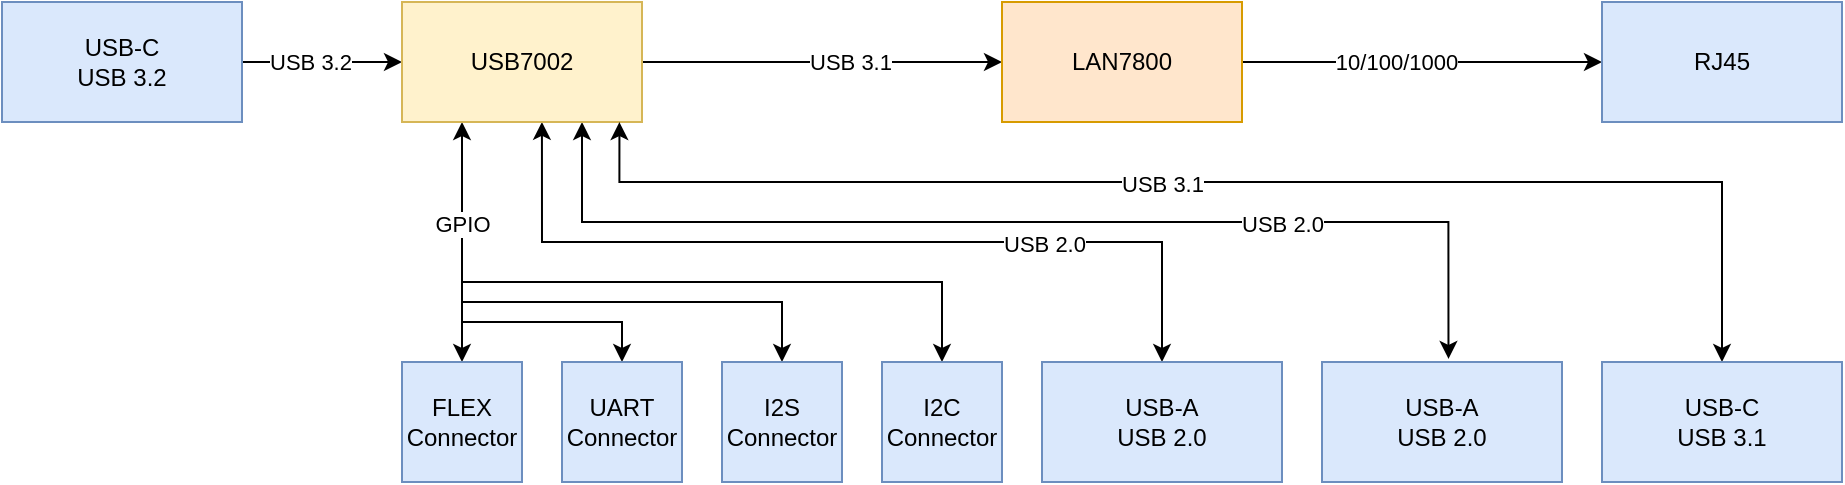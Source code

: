 <mxfile version="20.8.16" type="device"><diagram name="Page-1" id="eM03eiJpHEP8nWIyhxbc"><mxGraphModel dx="978" dy="571" grid="1" gridSize="10" guides="1" tooltips="1" connect="1" arrows="1" fold="1" page="1" pageScale="1" pageWidth="850" pageHeight="1100" math="0" shadow="0"><root><mxCell id="0"/><mxCell id="1" parent="0"/><mxCell id="qbb4gIfr9cdUl_cZGjGj-31" value="" style="edgeStyle=orthogonalEdgeStyle;rounded=0;orthogonalLoop=1;jettySize=auto;html=1;" parent="1" source="qbb4gIfr9cdUl_cZGjGj-7" target="qbb4gIfr9cdUl_cZGjGj-8" edge="1"><mxGeometry relative="1" as="geometry"/></mxCell><mxCell id="qbb4gIfr9cdUl_cZGjGj-32" value="USB 3.2" style="edgeLabel;html=1;align=center;verticalAlign=middle;resizable=0;points=[];" parent="qbb4gIfr9cdUl_cZGjGj-31" vertex="1" connectable="0"><mxGeometry x="-0.144" y="-1" relative="1" as="geometry"><mxPoint y="-1" as="offset"/></mxGeometry></mxCell><mxCell id="qbb4gIfr9cdUl_cZGjGj-7" value="USB-C&lt;br&gt;USB 3.2" style="rounded=0;whiteSpace=wrap;html=1;fillColor=#dae8fc;strokeColor=#6c8ebf;" parent="1" vertex="1"><mxGeometry width="120" height="60" as="geometry"/></mxCell><mxCell id="qbb4gIfr9cdUl_cZGjGj-33" value="" style="edgeStyle=orthogonalEdgeStyle;rounded=0;orthogonalLoop=1;jettySize=auto;html=1;entryX=0;entryY=0.5;entryDx=0;entryDy=0;" parent="1" source="qbb4gIfr9cdUl_cZGjGj-8" target="qbb4gIfr9cdUl_cZGjGj-10" edge="1"><mxGeometry relative="1" as="geometry"><mxPoint x="400" y="30" as="targetPoint"/></mxGeometry></mxCell><mxCell id="qbb4gIfr9cdUl_cZGjGj-34" value="USB 3.1" style="edgeLabel;html=1;align=center;verticalAlign=middle;resizable=0;points=[];" parent="qbb4gIfr9cdUl_cZGjGj-33" vertex="1" connectable="0"><mxGeometry x="0.275" y="2" relative="1" as="geometry"><mxPoint x="-11" y="2" as="offset"/></mxGeometry></mxCell><mxCell id="qbb4gIfr9cdUl_cZGjGj-40" style="edgeStyle=orthogonalEdgeStyle;rounded=0;orthogonalLoop=1;jettySize=auto;html=1;exitX=0.25;exitY=1;exitDx=0;exitDy=0;entryX=0.5;entryY=0;entryDx=0;entryDy=0;startArrow=classic;startFill=1;" parent="1" source="qbb4gIfr9cdUl_cZGjGj-8" target="qbb4gIfr9cdUl_cZGjGj-26" edge="1"><mxGeometry relative="1" as="geometry"/></mxCell><mxCell id="qbb4gIfr9cdUl_cZGjGj-54" value="GPIO" style="edgeLabel;html=1;align=center;verticalAlign=middle;resizable=0;points=[];" parent="qbb4gIfr9cdUl_cZGjGj-40" vertex="1" connectable="0"><mxGeometry x="-0.339" y="1" relative="1" as="geometry"><mxPoint x="-1" y="11" as="offset"/></mxGeometry></mxCell><mxCell id="qbb4gIfr9cdUl_cZGjGj-44" style="edgeStyle=orthogonalEdgeStyle;rounded=0;orthogonalLoop=1;jettySize=auto;html=1;exitX=0.583;exitY=0.999;exitDx=0;exitDy=0;entryX=0.5;entryY=0;entryDx=0;entryDy=0;startArrow=classic;startFill=1;endArrow=classic;endFill=1;exitPerimeter=0;" parent="1" source="qbb4gIfr9cdUl_cZGjGj-8" target="qbb4gIfr9cdUl_cZGjGj-14" edge="1"><mxGeometry relative="1" as="geometry"><Array as="points"><mxPoint x="270" y="120"/><mxPoint x="580" y="120"/></Array></mxGeometry></mxCell><mxCell id="qbb4gIfr9cdUl_cZGjGj-53" value="USB 2.0" style="edgeLabel;html=1;align=center;verticalAlign=middle;resizable=0;points=[];" parent="qbb4gIfr9cdUl_cZGjGj-44" vertex="1" connectable="0"><mxGeometry x="0.55" y="-1" relative="1" as="geometry"><mxPoint x="-23" as="offset"/></mxGeometry></mxCell><mxCell id="qbb4gIfr9cdUl_cZGjGj-45" style="edgeStyle=orthogonalEdgeStyle;rounded=0;orthogonalLoop=1;jettySize=auto;html=1;exitX=0.75;exitY=1;exitDx=0;exitDy=0;entryX=0.527;entryY=-0.026;entryDx=0;entryDy=0;entryPerimeter=0;startArrow=classic;startFill=1;endArrow=classic;endFill=1;" parent="1" source="qbb4gIfr9cdUl_cZGjGj-8" target="qbb4gIfr9cdUl_cZGjGj-13" edge="1"><mxGeometry relative="1" as="geometry"><Array as="points"><mxPoint x="290" y="110"/><mxPoint x="723" y="110"/></Array></mxGeometry></mxCell><mxCell id="qbb4gIfr9cdUl_cZGjGj-52" value="USB 2.0" style="edgeLabel;html=1;align=center;verticalAlign=middle;resizable=0;points=[];" parent="qbb4gIfr9cdUl_cZGjGj-45" vertex="1" connectable="0"><mxGeometry x="0.465" y="-1" relative="1" as="geometry"><mxPoint x="-4" as="offset"/></mxGeometry></mxCell><mxCell id="qbb4gIfr9cdUl_cZGjGj-8" value="USB7002" style="rounded=0;whiteSpace=wrap;html=1;fillColor=#fff2cc;strokeColor=#d6b656;" parent="1" vertex="1"><mxGeometry x="200" width="120" height="60" as="geometry"/></mxCell><mxCell id="qbb4gIfr9cdUl_cZGjGj-37" value="" style="edgeStyle=orthogonalEdgeStyle;rounded=0;orthogonalLoop=1;jettySize=auto;html=1;" parent="1" source="qbb4gIfr9cdUl_cZGjGj-10" target="qbb4gIfr9cdUl_cZGjGj-11" edge="1"><mxGeometry relative="1" as="geometry"/></mxCell><mxCell id="qbb4gIfr9cdUl_cZGjGj-38" value="10/100/1000" style="edgeLabel;html=1;align=center;verticalAlign=middle;resizable=0;points=[];" parent="qbb4gIfr9cdUl_cZGjGj-37" vertex="1" connectable="0"><mxGeometry x="-0.15" relative="1" as="geometry"><mxPoint as="offset"/></mxGeometry></mxCell><mxCell id="qbb4gIfr9cdUl_cZGjGj-10" value="LAN7800" style="rounded=0;whiteSpace=wrap;html=1;fillColor=#ffe6cc;strokeColor=#d79b00;" parent="1" vertex="1"><mxGeometry x="500" width="120" height="60" as="geometry"/></mxCell><mxCell id="qbb4gIfr9cdUl_cZGjGj-11" value="RJ45" style="rounded=0;whiteSpace=wrap;html=1;fillColor=#dae8fc;strokeColor=#6c8ebf;" parent="1" vertex="1"><mxGeometry x="800" width="120" height="60" as="geometry"/></mxCell><mxCell id="qbb4gIfr9cdUl_cZGjGj-46" style="edgeStyle=orthogonalEdgeStyle;rounded=0;orthogonalLoop=1;jettySize=auto;html=1;exitX=0.5;exitY=0;exitDx=0;exitDy=0;startArrow=classic;startFill=1;endArrow=classic;endFill=1;entryX=0.906;entryY=1.001;entryDx=0;entryDy=0;entryPerimeter=0;" parent="1" source="qbb4gIfr9cdUl_cZGjGj-12" target="qbb4gIfr9cdUl_cZGjGj-8" edge="1"><mxGeometry relative="1" as="geometry"><mxPoint x="470" y="90" as="targetPoint"/><Array as="points"><mxPoint x="860" y="90"/><mxPoint x="309" y="90"/></Array></mxGeometry></mxCell><mxCell id="qbb4gIfr9cdUl_cZGjGj-50" value="USB 3.1" style="edgeLabel;html=1;align=center;verticalAlign=middle;resizable=0;points=[];" parent="qbb4gIfr9cdUl_cZGjGj-46" vertex="1" connectable="0"><mxGeometry x="0.216" y="1" relative="1" as="geometry"><mxPoint x="38" as="offset"/></mxGeometry></mxCell><mxCell id="qbb4gIfr9cdUl_cZGjGj-12" value="USB-C&lt;br&gt;USB 3.1" style="rounded=0;whiteSpace=wrap;html=1;fillColor=#dae8fc;strokeColor=#6c8ebf;" parent="1" vertex="1"><mxGeometry x="800" y="180" width="120" height="60" as="geometry"/></mxCell><mxCell id="qbb4gIfr9cdUl_cZGjGj-13" value="USB-A&lt;br&gt;USB 2.0" style="rounded=0;whiteSpace=wrap;html=1;fillColor=#dae8fc;strokeColor=#6c8ebf;" parent="1" vertex="1"><mxGeometry x="660" y="180" width="120" height="60" as="geometry"/></mxCell><mxCell id="qbb4gIfr9cdUl_cZGjGj-14" value="USB-A&lt;br&gt;USB 2.0" style="rounded=0;whiteSpace=wrap;html=1;fillColor=#dae8fc;strokeColor=#6c8ebf;" parent="1" vertex="1"><mxGeometry x="520" y="180" width="120" height="60" as="geometry"/></mxCell><mxCell id="qbb4gIfr9cdUl_cZGjGj-43" style="edgeStyle=orthogonalEdgeStyle;rounded=0;orthogonalLoop=1;jettySize=auto;html=1;exitX=0.5;exitY=0;exitDx=0;exitDy=0;endArrow=none;endFill=0;startArrow=classic;startFill=1;" parent="1" source="qbb4gIfr9cdUl_cZGjGj-18" edge="1"><mxGeometry relative="1" as="geometry"><mxPoint x="230" y="140" as="targetPoint"/><Array as="points"><mxPoint x="470" y="140"/></Array></mxGeometry></mxCell><mxCell id="qbb4gIfr9cdUl_cZGjGj-18" value="I2C Connector" style="rounded=0;whiteSpace=wrap;html=1;fillColor=#dae8fc;strokeColor=#6c8ebf;" parent="1" vertex="1"><mxGeometry x="440" y="180" width="60" height="60" as="geometry"/></mxCell><mxCell id="qbb4gIfr9cdUl_cZGjGj-42" style="edgeStyle=orthogonalEdgeStyle;rounded=0;orthogonalLoop=1;jettySize=auto;html=1;exitX=0.5;exitY=0;exitDx=0;exitDy=0;endArrow=none;endFill=0;startArrow=classic;startFill=1;" parent="1" source="qbb4gIfr9cdUl_cZGjGj-24" edge="1"><mxGeometry relative="1" as="geometry"><mxPoint x="230" y="150" as="targetPoint"/><Array as="points"><mxPoint x="390" y="150"/></Array></mxGeometry></mxCell><mxCell id="qbb4gIfr9cdUl_cZGjGj-24" value="I2S Connector" style="rounded=0;whiteSpace=wrap;html=1;fillColor=#dae8fc;strokeColor=#6c8ebf;" parent="1" vertex="1"><mxGeometry x="360" y="180" width="60" height="60" as="geometry"/></mxCell><mxCell id="qbb4gIfr9cdUl_cZGjGj-41" style="edgeStyle=orthogonalEdgeStyle;rounded=0;orthogonalLoop=1;jettySize=auto;html=1;exitX=0.5;exitY=0;exitDx=0;exitDy=0;startArrow=classic;startFill=1;endArrow=none;endFill=0;" parent="1" source="qbb4gIfr9cdUl_cZGjGj-25" edge="1"><mxGeometry relative="1" as="geometry"><mxPoint x="230" y="160" as="targetPoint"/><Array as="points"><mxPoint x="310" y="160"/></Array></mxGeometry></mxCell><mxCell id="qbb4gIfr9cdUl_cZGjGj-25" value="UART Connector" style="rounded=0;whiteSpace=wrap;html=1;fillColor=#dae8fc;strokeColor=#6c8ebf;" parent="1" vertex="1"><mxGeometry x="280" y="180" width="60" height="60" as="geometry"/></mxCell><mxCell id="qbb4gIfr9cdUl_cZGjGj-26" value="FLEX Connector" style="rounded=0;whiteSpace=wrap;html=1;fillColor=#dae8fc;strokeColor=#6c8ebf;" parent="1" vertex="1"><mxGeometry x="200" y="180" width="60" height="60" as="geometry"/></mxCell></root></mxGraphModel></diagram></mxfile>